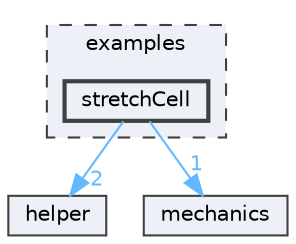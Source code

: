 digraph "examples/stretchCell"
{
 // LATEX_PDF_SIZE
  bgcolor="transparent";
  edge [fontname=Helvetica,fontsize=10,labelfontname=Helvetica,labelfontsize=10];
  node [fontname=Helvetica,fontsize=10,shape=box,height=0.2,width=0.4];
  compound=true
  subgraph clusterdir_d28a4824dc47e487b107a5db32ef43c4 {
    graph [ bgcolor="#edf0f7", pencolor="grey25", label="examples", fontname=Helvetica,fontsize=10 style="filled,dashed", URL="dir_d28a4824dc47e487b107a5db32ef43c4.html",tooltip=""]
  dir_e392092e7de09c437230c50030c28a56 [label="stretchCell", fillcolor="#edf0f7", color="grey25", style="filled,bold", URL="dir_e392092e7de09c437230c50030c28a56.html",tooltip=""];
  }
  dir_d634f21e635b1ea642c8b957ecf78b4f [label="helper", fillcolor="#edf0f7", color="grey25", style="filled", URL="dir_d634f21e635b1ea642c8b957ecf78b4f.html",tooltip=""];
  dir_f85e6b512652ee2faa4ff4027d5d7588 [label="mechanics", fillcolor="#edf0f7", color="grey25", style="filled", URL="dir_f85e6b512652ee2faa4ff4027d5d7588.html",tooltip=""];
  dir_e392092e7de09c437230c50030c28a56->dir_d634f21e635b1ea642c8b957ecf78b4f [headlabel="2", labeldistance=1.5 headhref="dir_000025_000010.html" href="dir_000025_000010.html" color="steelblue1" fontcolor="steelblue1"];
  dir_e392092e7de09c437230c50030c28a56->dir_f85e6b512652ee2faa4ff4027d5d7588 [headlabel="1", labeldistance=1.5 headhref="dir_000025_000012.html" href="dir_000025_000012.html" color="steelblue1" fontcolor="steelblue1"];
}
